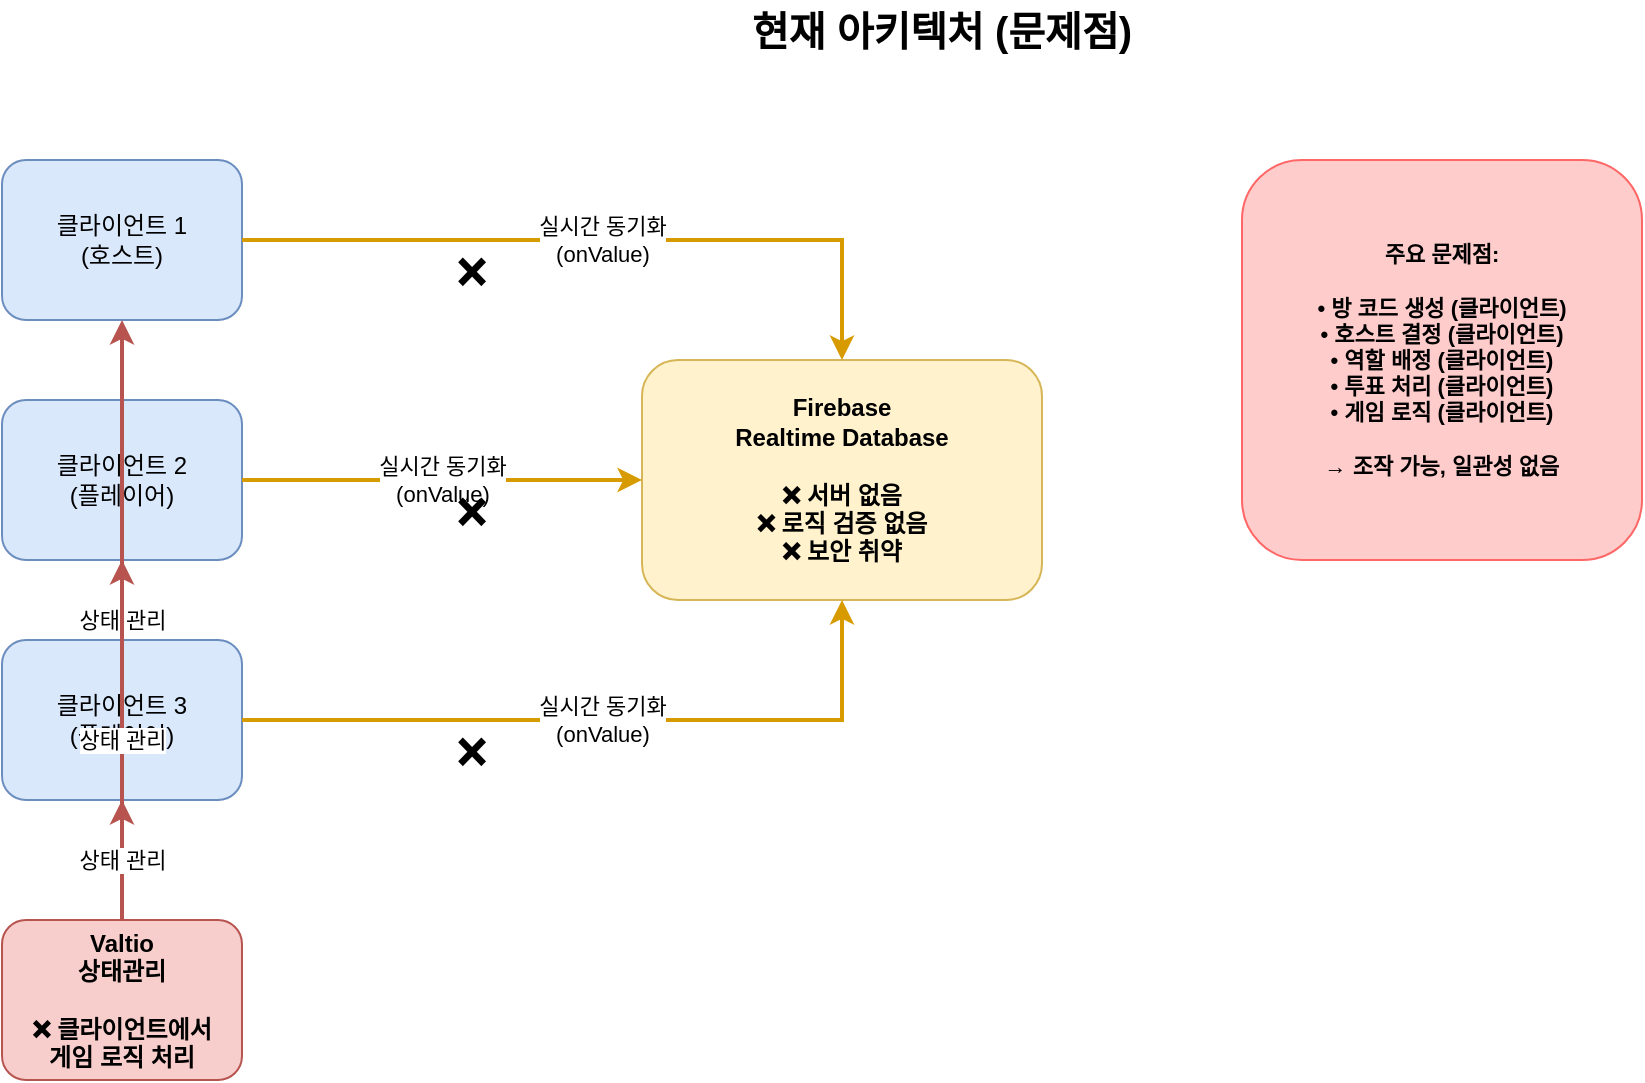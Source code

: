 <mxfile version="28.2.1" pages="2">
  <diagram name="현재 아키텍처 (문제점)" id="current-architecture">
    <mxGraphModel dx="1426" dy="777" grid="1" gridSize="10" guides="1" tooltips="1" connect="1" arrows="1" fold="1" page="1" pageScale="1" pageWidth="1169" pageHeight="827" math="0" shadow="0">
      <root>
        <mxCell id="0" />
        <mxCell id="1" parent="0" />
        <mxCell id="title" value="현재 아키텍처 (문제점)" style="text;html=1;strokeColor=none;fillColor=none;align=center;verticalAlign=middle;whiteSpace=wrap;rounded=0;fontSize=20;fontStyle=1;" parent="1" vertex="1">
          <mxGeometry x="400" y="20" width="300" height="30" as="geometry" />
        </mxCell>
        <mxCell id="client1" value="클라이언트 1&#xa;(호스트)" style="rounded=1;whiteSpace=wrap;html=1;fillColor=#dae8fc;strokeColor=#6c8ebf;fontSize=12;" parent="1" vertex="1">
          <mxGeometry x="80" y="100" width="120" height="80" as="geometry" />
        </mxCell>
        <mxCell id="client2" value="클라이언트 2&#xa;(플레이어)" style="rounded=1;whiteSpace=wrap;html=1;fillColor=#dae8fc;strokeColor=#6c8ebf;fontSize=12;" parent="1" vertex="1">
          <mxGeometry x="80" y="220" width="120" height="80" as="geometry" />
        </mxCell>
        <mxCell id="client3" value="클라이언트 3&#xa;(플레이어)" style="rounded=1;whiteSpace=wrap;html=1;fillColor=#dae8fc;strokeColor=#6c8ebf;fontSize=12;" parent="1" vertex="1">
          <mxGeometry x="80" y="340" width="120" height="80" as="geometry" />
        </mxCell>
        <mxCell id="firebase" value="Firebase&#xa;Realtime Database&#xa;&#xa;❌ 서버 없음&#xa;❌ 로직 검증 없음&#xa;❌ 보안 취약" style="rounded=1;whiteSpace=wrap;html=1;fillColor=#fff2cc;strokeColor=#d6b656;fontSize=12;fontStyle=1;" parent="1" vertex="1">
          <mxGeometry x="400" y="200" width="200" height="120" as="geometry" />
        </mxCell>
        <mxCell id="valtio" value="Valtio&#xa;상태관리&#xa;&#xa;❌ 클라이언트에서&#xa;   게임 로직 처리" style="rounded=1;whiteSpace=wrap;html=1;fillColor=#f8cecc;strokeColor=#b85450;fontSize=12;fontStyle=1;" parent="1" vertex="1">
          <mxGeometry x="80" y="480" width="120" height="80" as="geometry" />
        </mxCell>
        <mxCell id="problems" value="주요 문제점:&#xa;&#xa;• 방 코드 생성 (클라이언트)&#xa;• 호스트 결정 (클라이언트)&#xa;• 역할 배정 (클라이언트)&#xa;• 투표 처리 (클라이언트)&#xa;• 게임 로직 (클라이언트)&#xa;&#xa;→ 조작 가능, 일관성 없음" style="rounded=1;whiteSpace=wrap;html=1;fillColor=#ffcccc;strokeColor=#ff6666;fontSize=11;fontStyle=1;" parent="1" vertex="1">
          <mxGeometry x="700" y="100" width="200" height="200" as="geometry" />
        </mxCell>
        <mxCell id="edge1" value="실시간 동기화&#xa;(onValue)" style="edgeStyle=orthogonalEdgeStyle;rounded=0;orthogonalLoop=1;jettySize=auto;html=1;strokeColor=#d79b00;strokeWidth=2;" parent="1" source="client1" target="firebase" edge="1">
          <mxGeometry relative="1" as="geometry" />
        </mxCell>
        <mxCell id="edge2" value="실시간 동기화&#xa;(onValue)" style="edgeStyle=orthogonalEdgeStyle;rounded=0;orthogonalLoop=1;jettySize=auto;html=1;strokeColor=#d79b00;strokeWidth=2;" parent="1" source="client2" target="firebase" edge="1">
          <mxGeometry relative="1" as="geometry" />
        </mxCell>
        <mxCell id="edge3" value="실시간 동기화&#xa;(onValue)" style="edgeStyle=orthogonalEdgeStyle;rounded=0;orthogonalLoop=1;jettySize=auto;html=1;strokeColor=#d79b00;strokeWidth=2;" parent="1" source="client3" target="firebase" edge="1">
          <mxGeometry relative="1" as="geometry" />
        </mxCell>
        <mxCell id="edge4" value="상태 관리" style="edgeStyle=orthogonalEdgeStyle;rounded=0;orthogonalLoop=1;jettySize=auto;html=1;strokeColor=#b85450;strokeWidth=2;" parent="1" source="valtio" target="client1" edge="1">
          <mxGeometry relative="1" as="geometry" />
        </mxCell>
        <mxCell id="edge5" value="상태 관리" style="edgeStyle=orthogonalEdgeStyle;rounded=0;orthogonalLoop=1;jettySize=auto;html=1;strokeColor=#b85450;strokeWidth=2;" parent="1" source="valtio" target="client2" edge="1">
          <mxGeometry relative="1" as="geometry" />
        </mxCell>
        <mxCell id="edge6" value="상태 관리" style="edgeStyle=orthogonalEdgeStyle;rounded=0;orthogonalLoop=1;jettySize=auto;html=1;strokeColor=#b85450;strokeWidth=2;" parent="1" source="valtio" target="client3" edge="1">
          <mxGeometry relative="1" as="geometry" />
        </mxCell>
        <mxCell id="arrow1" value="❌" style="text;html=1;strokeColor=none;fillColor=none;align=center;verticalAlign=middle;whiteSpace=wrap;rounded=0;fontSize=20;" parent="1" vertex="1">
          <mxGeometry x="300" y="140" width="30" height="30" as="geometry" />
        </mxCell>
        <mxCell id="arrow2" value="❌" style="text;html=1;strokeColor=none;fillColor=none;align=center;verticalAlign=middle;whiteSpace=wrap;0;fontSize=20;" parent="1" vertex="1">
          <mxGeometry x="300" y="260" width="30" height="30" as="geometry" />
        </mxCell>
        <mxCell id="arrow3" value="❌" style="text;html=1;strokeColor=none;fillColor=none;align=center;verticalAlign=middle;whiteSpace=wrap;rounded=0;fontSize=20;" parent="1" vertex="1">
          <mxGeometry x="300" y="380" width="30" height="30" as="geometry" />
        </mxCell>
      </root>
    </mxGraphModel>
  </diagram>
  <diagram id="zEQPQ8-TdBp8F8qoQx-H" name="페이지-2">
    <mxGraphModel dx="1426" dy="777" grid="1" gridSize="10" guides="1" tooltips="1" connect="1" arrows="1" fold="1" page="1" pageScale="1" pageWidth="1400" pageHeight="1100" math="0" shadow="0">
      <root>
        <mxCell id="0" />
        <mxCell id="1" parent="0" />
      </root>
    </mxGraphModel>
  </diagram>
</mxfile>
